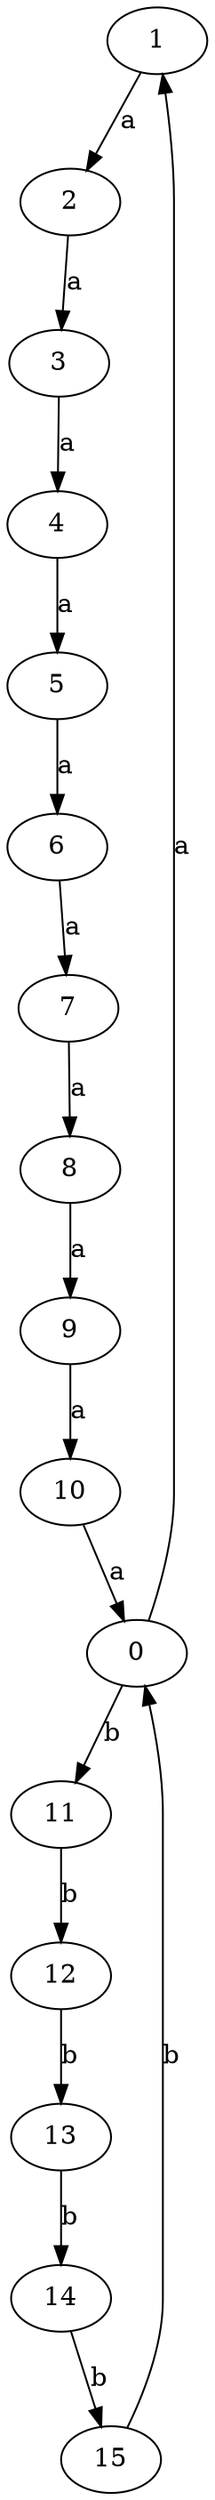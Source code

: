 digraph  {
1;
2;
3;
4;
5;
6;
7;
8;
9;
10;
0;
11;
12;
13;
14;
15;
1 -> 2  [key=0, label=a];
2 -> 3  [key=0, label=a];
3 -> 4  [key=0, label=a];
4 -> 5  [key=0, label=a];
5 -> 6  [key=0, label=a];
6 -> 7  [key=0, label=a];
7 -> 8  [key=0, label=a];
8 -> 9  [key=0, label=a];
9 -> 10  [key=0, label=a];
10 -> 0  [key=0, label=a];
0 -> 1  [key=0, label=a];
0 -> 11  [key=0, label=b];
11 -> 12  [key=0, label=b];
12 -> 13  [key=0, label=b];
13 -> 14  [key=0, label=b];
14 -> 15  [key=0, label=b];
15 -> 0  [key=0, label=b];
}
